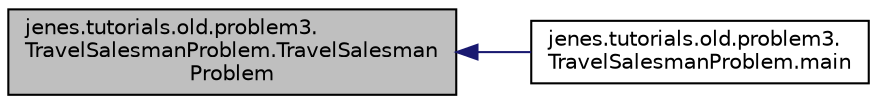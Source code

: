 digraph "jenes.tutorials.old.problem3.TravelSalesmanProblem.TravelSalesmanProblem"
{
  edge [fontname="Helvetica",fontsize="10",labelfontname="Helvetica",labelfontsize="10"];
  node [fontname="Helvetica",fontsize="10",shape=record];
  rankdir="LR";
  Node1 [label="jenes.tutorials.old.problem3.\lTravelSalesmanProblem.TravelSalesman\lProblem",height=0.2,width=0.4,color="black", fillcolor="grey75", style="filled" fontcolor="black"];
  Node1 -> Node2 [dir="back",color="midnightblue",fontsize="10",style="solid",fontname="Helvetica"];
  Node2 [label="jenes.tutorials.old.problem3.\lTravelSalesmanProblem.main",height=0.2,width=0.4,color="black", fillcolor="white", style="filled",URL="$classjenes_1_1tutorials_1_1old_1_1problem3_1_1_travel_salesman_problem.html#a4688916bf8ef318b6fae58a75c0e3184"];
}
